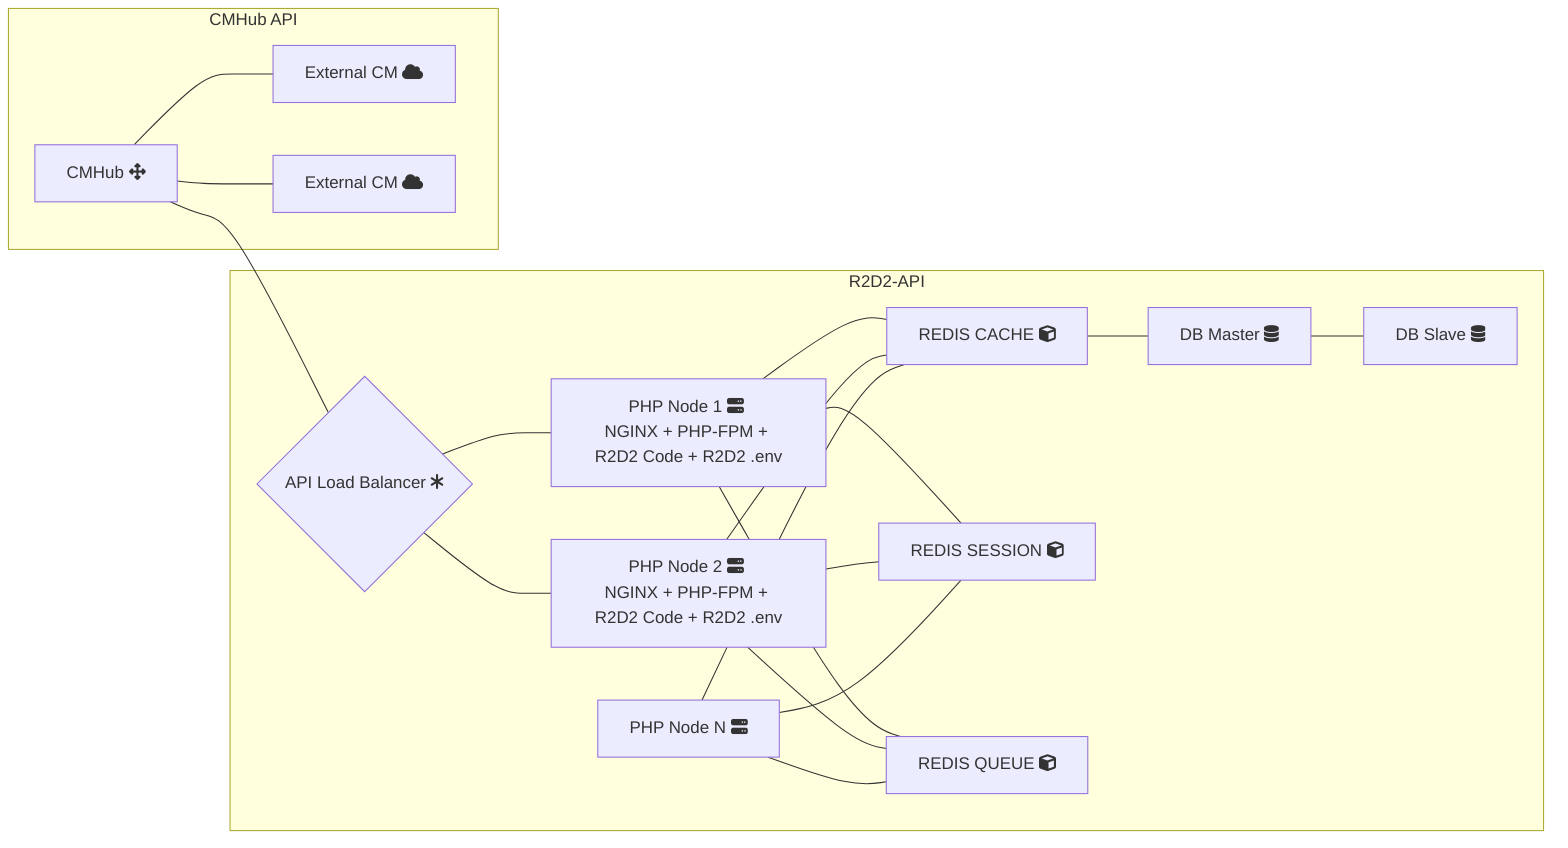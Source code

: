 graph LR
subgraph "R2D2-API"
LBBE{API Load Balancer fa:fa-asterisk} --- PHP1[PHP Node 1 fa:fa-server <br>NGINX + PHP-FPM + R2D2 Code + R2D2 .env]
LBBE --- PHP2[PHP Node 2 fa:fa-server <br>NGINX + PHP-FPM + R2D2 Code + R2D2 .env]
PHP1 --- RC[REDIS CACHE fa:fa-cube]
PHP2 --- RC
PHPN[PHP Node N fa:fa-server] --- RC
RC --- DBM[DB Master fa:fa-database]
DBM --- DBS[DB Slave fa:fa-database]
PHP1 --- R[REDIS SESSION fa:fa-cube]
PHP2 --- R
PHPN --- R
PHP1 --- RQ[REDIS QUEUE fa:fa-cube]
PHP2 --- RQ
PHPN --- RQ
end

subgraph "CMHub API"
CMHub[CMHub fa:fa-arrows-alt] --- XCMA[External CM fa:fa-cloud]
CMHub --- XCMB[External CM fa:fa-cloud]
CMHub --- LBBE
end